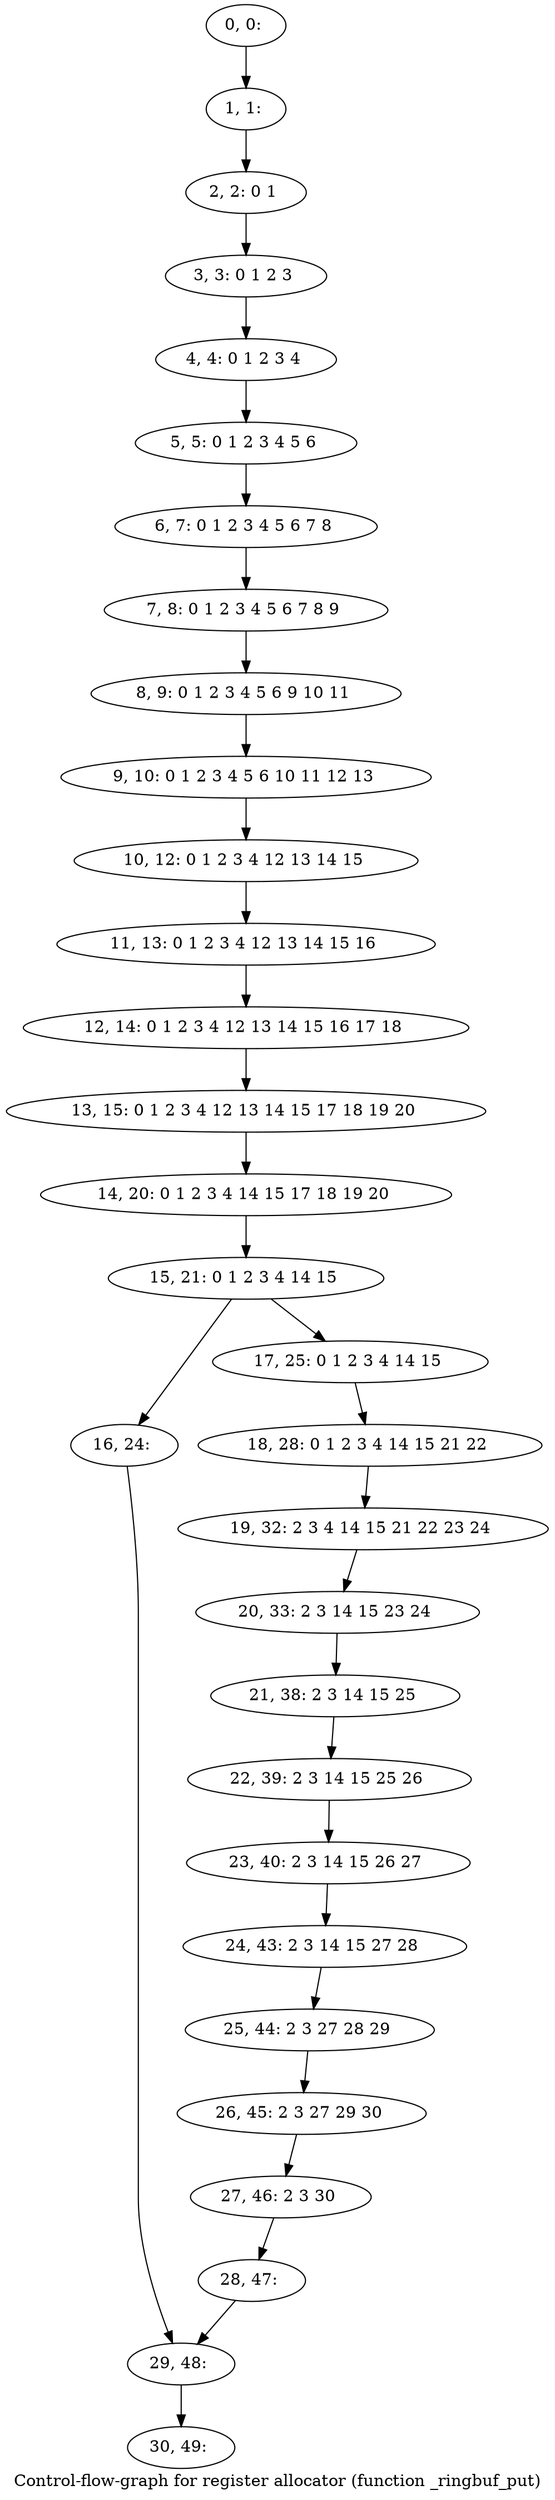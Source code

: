 digraph G {
graph [label="Control-flow-graph for register allocator (function _ringbuf_put)"]
0[label="0, 0: "];
1[label="1, 1: "];
2[label="2, 2: 0 1 "];
3[label="3, 3: 0 1 2 3 "];
4[label="4, 4: 0 1 2 3 4 "];
5[label="5, 5: 0 1 2 3 4 5 6 "];
6[label="6, 7: 0 1 2 3 4 5 6 7 8 "];
7[label="7, 8: 0 1 2 3 4 5 6 7 8 9 "];
8[label="8, 9: 0 1 2 3 4 5 6 9 10 11 "];
9[label="9, 10: 0 1 2 3 4 5 6 10 11 12 13 "];
10[label="10, 12: 0 1 2 3 4 12 13 14 15 "];
11[label="11, 13: 0 1 2 3 4 12 13 14 15 16 "];
12[label="12, 14: 0 1 2 3 4 12 13 14 15 16 17 18 "];
13[label="13, 15: 0 1 2 3 4 12 13 14 15 17 18 19 20 "];
14[label="14, 20: 0 1 2 3 4 14 15 17 18 19 20 "];
15[label="15, 21: 0 1 2 3 4 14 15 "];
16[label="16, 24: "];
17[label="17, 25: 0 1 2 3 4 14 15 "];
18[label="18, 28: 0 1 2 3 4 14 15 21 22 "];
19[label="19, 32: 2 3 4 14 15 21 22 23 24 "];
20[label="20, 33: 2 3 14 15 23 24 "];
21[label="21, 38: 2 3 14 15 25 "];
22[label="22, 39: 2 3 14 15 25 26 "];
23[label="23, 40: 2 3 14 15 26 27 "];
24[label="24, 43: 2 3 14 15 27 28 "];
25[label="25, 44: 2 3 27 28 29 "];
26[label="26, 45: 2 3 27 29 30 "];
27[label="27, 46: 2 3 30 "];
28[label="28, 47: "];
29[label="29, 48: "];
30[label="30, 49: "];
0->1 ;
1->2 ;
2->3 ;
3->4 ;
4->5 ;
5->6 ;
6->7 ;
7->8 ;
8->9 ;
9->10 ;
10->11 ;
11->12 ;
12->13 ;
13->14 ;
14->15 ;
15->16 ;
15->17 ;
16->29 ;
17->18 ;
18->19 ;
19->20 ;
20->21 ;
21->22 ;
22->23 ;
23->24 ;
24->25 ;
25->26 ;
26->27 ;
27->28 ;
28->29 ;
29->30 ;
}
